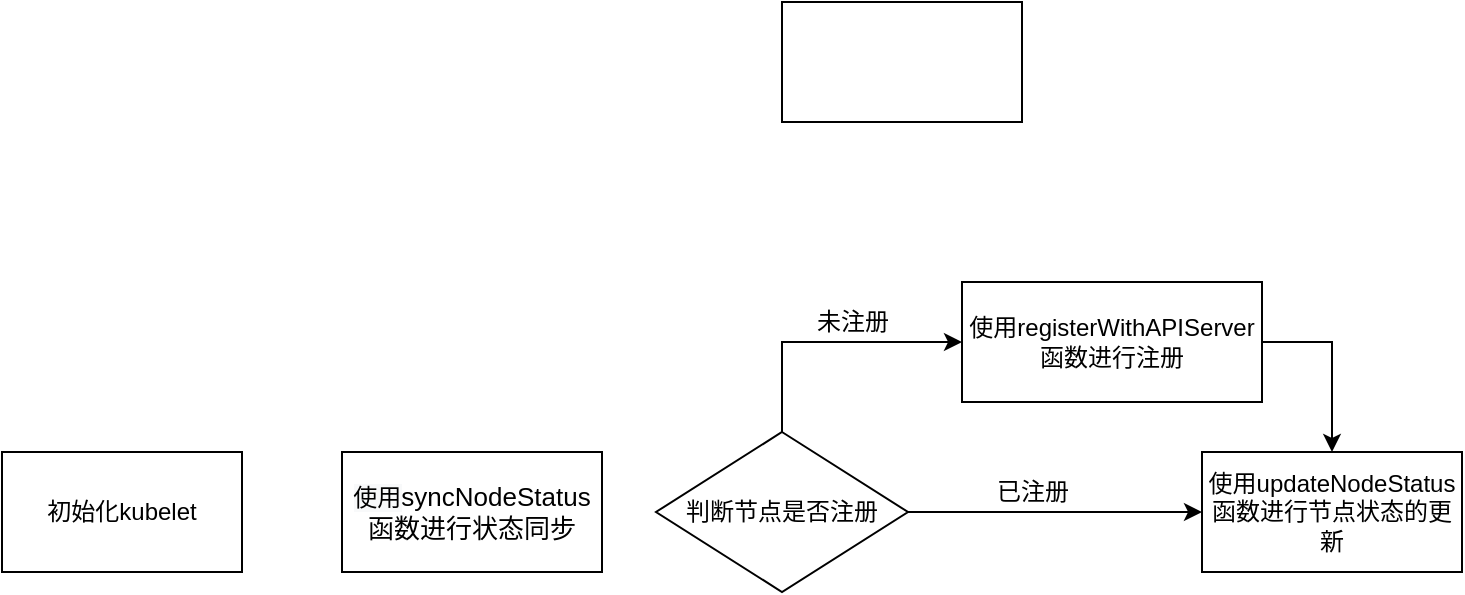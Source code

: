 <mxfile version="15.6.6" type="github">
  <diagram id="C5RBs43oDa-KdzZeNtuy" name="Page-1">
    <mxGraphModel dx="946" dy="645" grid="1" gridSize="10" guides="1" tooltips="1" connect="1" arrows="1" fold="1" page="1" pageScale="1" pageWidth="827" pageHeight="1169" math="0" shadow="0">
      <root>
        <mxCell id="WIyWlLk6GJQsqaUBKTNV-0" />
        <mxCell id="WIyWlLk6GJQsqaUBKTNV-1" parent="WIyWlLk6GJQsqaUBKTNV-0" />
        <mxCell id="eQrBRdrNltrsOs6du0Mm-0" value="初始化kubelet" style="rounded=0;whiteSpace=wrap;html=1;fillColor=default;strokeColor=default;fontColor=default;" vertex="1" parent="WIyWlLk6GJQsqaUBKTNV-1">
          <mxGeometry x="60" y="555" width="120" height="60" as="geometry" />
        </mxCell>
        <mxCell id="eQrBRdrNltrsOs6du0Mm-1" value="&lt;span style=&quot;background-color: rgb(248 , 249 , 250)&quot;&gt;使用&lt;/span&gt;&lt;span style=&quot;font-size: 13px; background-color: rgba(255, 255, 255, 0.01);&quot;&gt;syncNodeStatus函数进行状态同步&lt;/span&gt;" style="rounded=0;whiteSpace=wrap;html=1;fillColor=default;strokeColor=default;fontColor=default;" vertex="1" parent="WIyWlLk6GJQsqaUBKTNV-1">
          <mxGeometry x="230" y="555" width="130" height="60" as="geometry" />
        </mxCell>
        <mxCell id="eQrBRdrNltrsOs6du0Mm-2" value="" style="rounded=0;whiteSpace=wrap;html=1;fillColor=default;strokeColor=default;fontColor=default;" vertex="1" parent="WIyWlLk6GJQsqaUBKTNV-1">
          <mxGeometry x="450" y="330" width="120" height="60" as="geometry" />
        </mxCell>
        <mxCell id="eQrBRdrNltrsOs6du0Mm-3" value="判断节点是否注册" style="rhombus;whiteSpace=wrap;html=1;fontColor=default;strokeColor=default;fillColor=default;" vertex="1" parent="WIyWlLk6GJQsqaUBKTNV-1">
          <mxGeometry x="387" y="545" width="126" height="80" as="geometry" />
        </mxCell>
        <mxCell id="eQrBRdrNltrsOs6du0Mm-4" value="" style="endArrow=classic;html=1;rounded=0;fontColor=default;strokeColor=default;labelBackgroundColor=default;" edge="1" parent="WIyWlLk6GJQsqaUBKTNV-1">
          <mxGeometry width="50" height="50" relative="1" as="geometry">
            <mxPoint x="450" y="545" as="sourcePoint" />
            <mxPoint x="540" y="500" as="targetPoint" />
            <Array as="points">
              <mxPoint x="450" y="500" />
            </Array>
          </mxGeometry>
        </mxCell>
        <mxCell id="eQrBRdrNltrsOs6du0Mm-5" value="使用&lt;span&gt;registerWithAPIServer函数进行注册&lt;/span&gt;" style="rounded=0;whiteSpace=wrap;html=1;fillColor=default;strokeColor=default;fontColor=default;" vertex="1" parent="WIyWlLk6GJQsqaUBKTNV-1">
          <mxGeometry x="540" y="470" width="150" height="60" as="geometry" />
        </mxCell>
        <mxCell id="eQrBRdrNltrsOs6du0Mm-6" value="未注册" style="text;html=1;align=center;verticalAlign=middle;resizable=0;points=[];autosize=1;strokeColor=none;fillColor=none;fontColor=default;" vertex="1" parent="WIyWlLk6GJQsqaUBKTNV-1">
          <mxGeometry x="460" y="480" width="50" height="20" as="geometry" />
        </mxCell>
        <mxCell id="eQrBRdrNltrsOs6du0Mm-7" value="使用&lt;span&gt;updateNodeStatus函数进行节点状态的更新&lt;/span&gt;" style="rounded=0;whiteSpace=wrap;html=1;fillColor=default;strokeColor=default;fontColor=default;" vertex="1" parent="WIyWlLk6GJQsqaUBKTNV-1">
          <mxGeometry x="660" y="555" width="130" height="60" as="geometry" />
        </mxCell>
        <mxCell id="eQrBRdrNltrsOs6du0Mm-8" value="" style="endArrow=classic;html=1;rounded=0;labelBackgroundColor=default;fontColor=default;strokeColor=default;exitX=1;exitY=0.5;exitDx=0;exitDy=0;entryX=0;entryY=0.5;entryDx=0;entryDy=0;" edge="1" parent="WIyWlLk6GJQsqaUBKTNV-1" source="eQrBRdrNltrsOs6du0Mm-3" target="eQrBRdrNltrsOs6du0Mm-7">
          <mxGeometry width="50" height="50" relative="1" as="geometry">
            <mxPoint x="560" y="570" as="sourcePoint" />
            <mxPoint x="610" y="520" as="targetPoint" />
          </mxGeometry>
        </mxCell>
        <mxCell id="eQrBRdrNltrsOs6du0Mm-9" value="已注册" style="text;html=1;align=center;verticalAlign=middle;resizable=0;points=[];autosize=1;strokeColor=none;fillColor=none;fontColor=default;" vertex="1" parent="WIyWlLk6GJQsqaUBKTNV-1">
          <mxGeometry x="550" y="565" width="50" height="20" as="geometry" />
        </mxCell>
        <mxCell id="eQrBRdrNltrsOs6du0Mm-10" value="" style="endArrow=classic;html=1;rounded=0;labelBackgroundColor=default;fontColor=default;strokeColor=default;exitX=1;exitY=0.5;exitDx=0;exitDy=0;entryX=0.5;entryY=0;entryDx=0;entryDy=0;" edge="1" parent="WIyWlLk6GJQsqaUBKTNV-1" source="eQrBRdrNltrsOs6du0Mm-5" target="eQrBRdrNltrsOs6du0Mm-7">
          <mxGeometry width="50" height="50" relative="1" as="geometry">
            <mxPoint x="400" y="650" as="sourcePoint" />
            <mxPoint x="750" y="500" as="targetPoint" />
            <Array as="points">
              <mxPoint x="725" y="500" />
            </Array>
          </mxGeometry>
        </mxCell>
      </root>
    </mxGraphModel>
  </diagram>
</mxfile>
